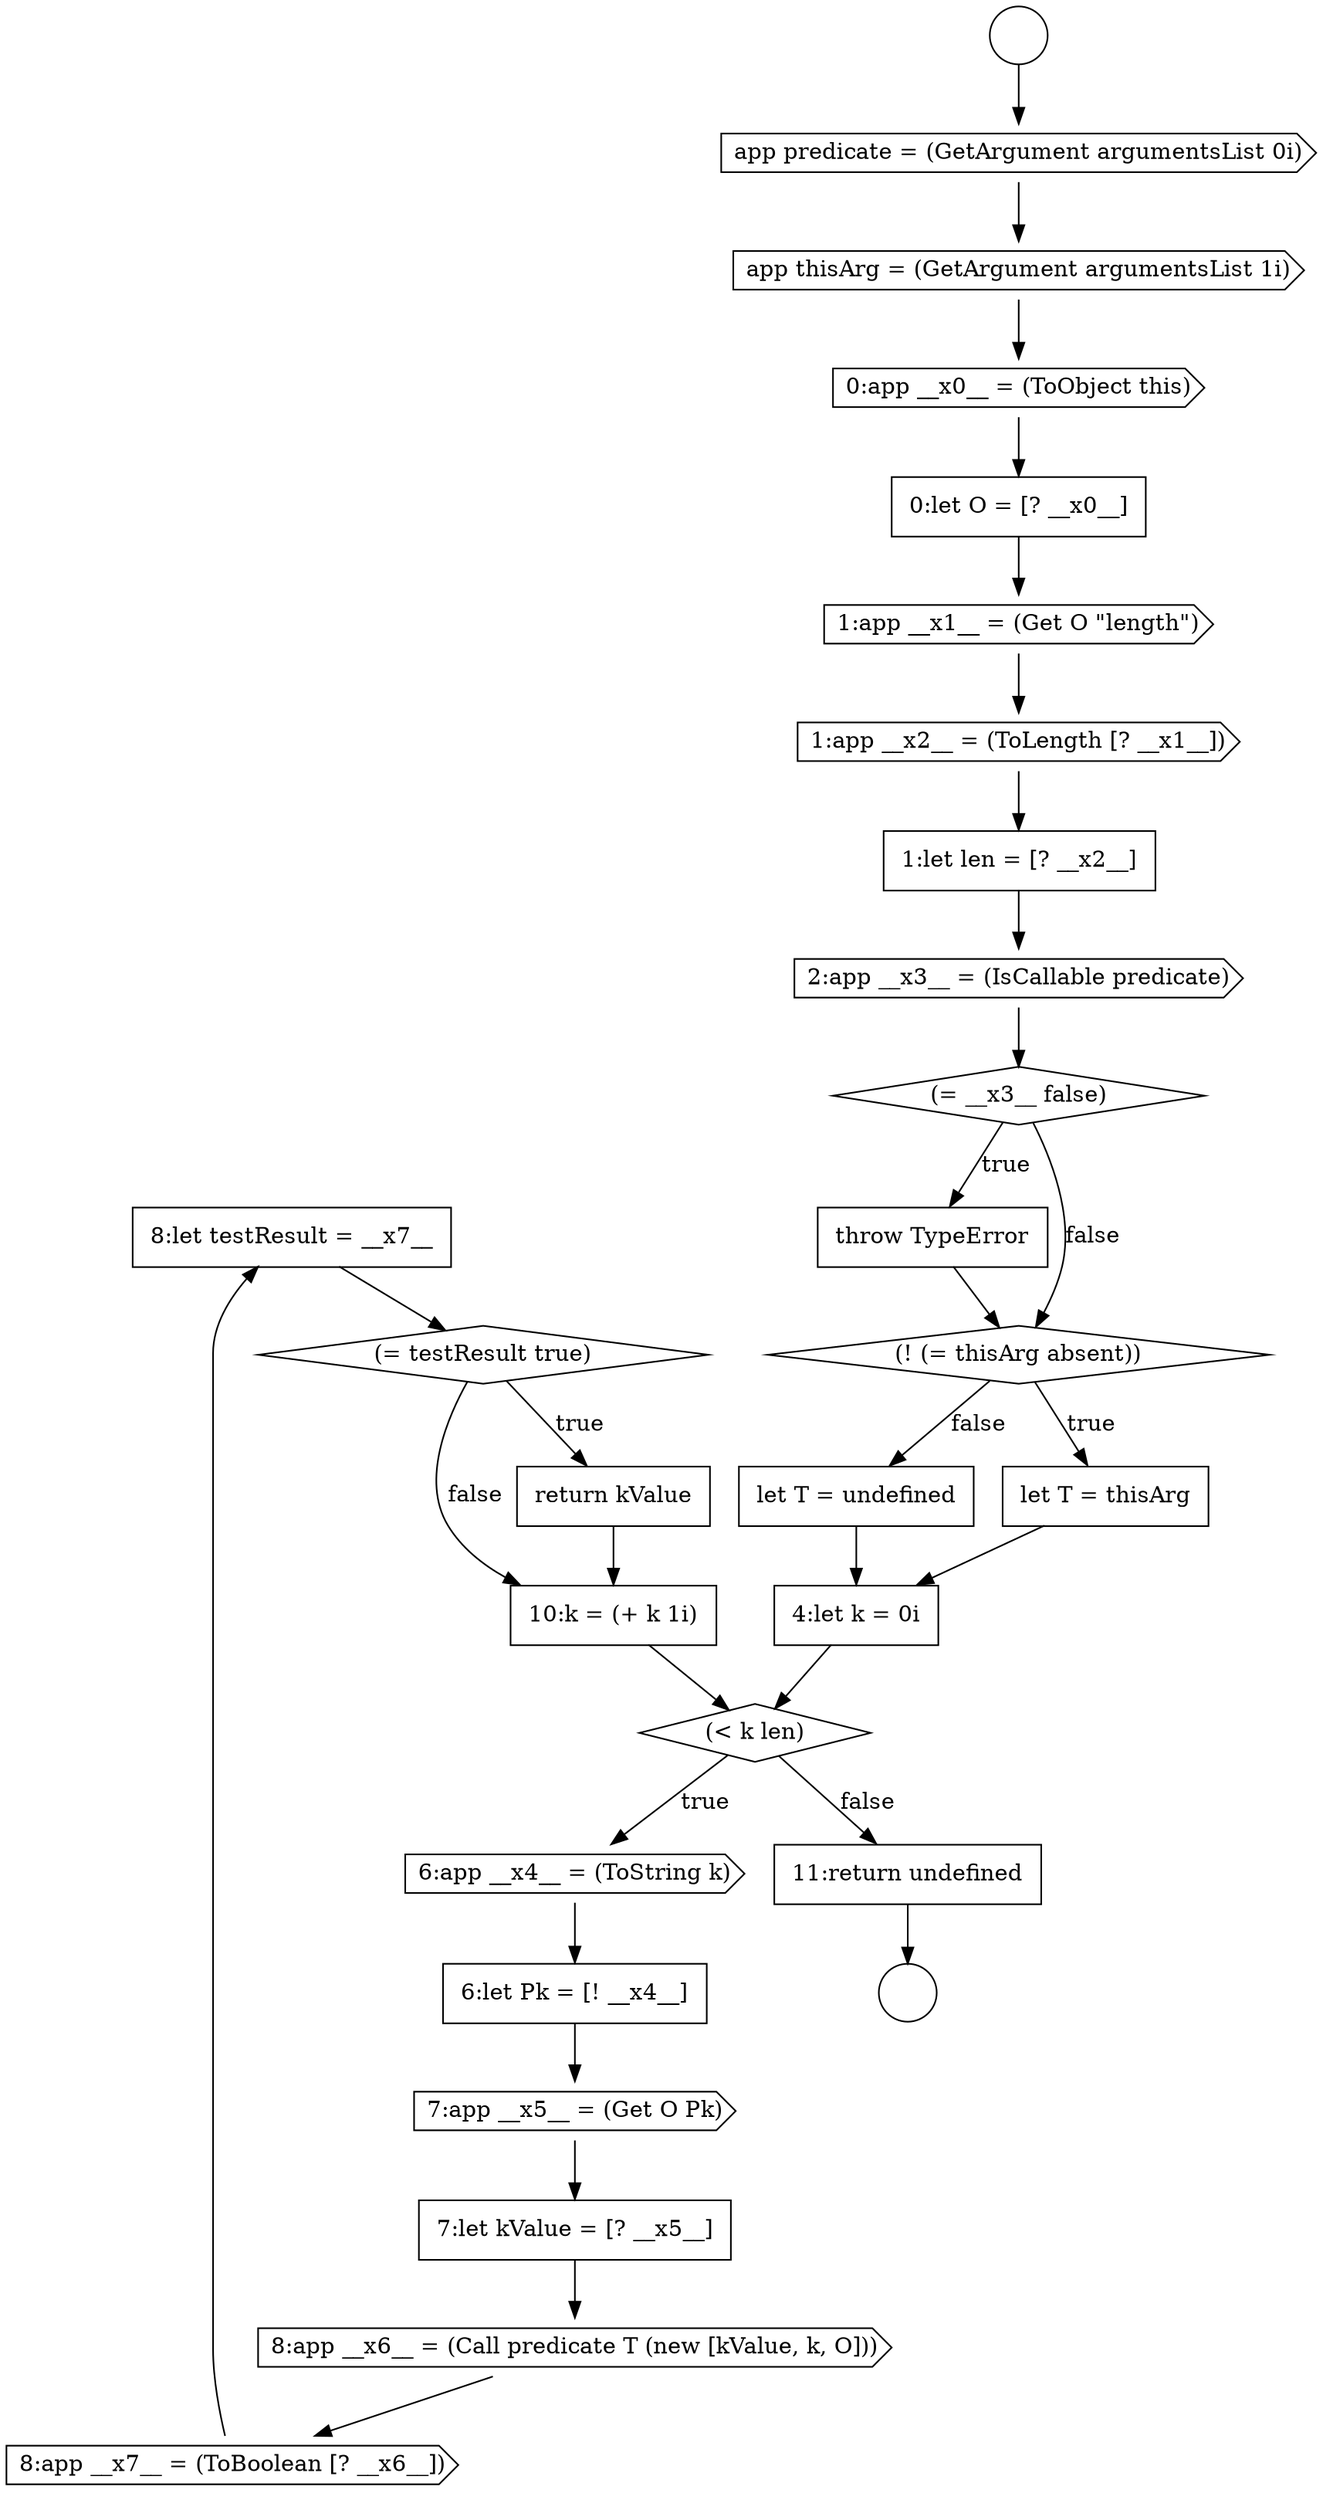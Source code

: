 digraph {
  node14885 [shape=none, margin=0, label=<<font color="black">
    <table border="0" cellborder="1" cellspacing="0" cellpadding="10">
      <tr><td align="left">8:let testResult = __x7__</td></tr>
    </table>
  </font>> color="black" fillcolor="white" style=filled]
  node14871 [shape=cds, label=<<font color="black">2:app __x3__ = (IsCallable predicate)</font>> color="black" fillcolor="white" style=filled]
  node14864 [shape=cds, label=<<font color="black">app predicate = (GetArgument argumentsList 0i)</font>> color="black" fillcolor="white" style=filled]
  node14881 [shape=cds, label=<<font color="black">7:app __x5__ = (Get O Pk)</font>> color="black" fillcolor="white" style=filled]
  node14874 [shape=diamond, label=<<font color="black">(! (= thisArg absent))</font>> color="black" fillcolor="white" style=filled]
  node14879 [shape=cds, label=<<font color="black">6:app __x4__ = (ToString k)</font>> color="black" fillcolor="white" style=filled]
  node14870 [shape=none, margin=0, label=<<font color="black">
    <table border="0" cellborder="1" cellspacing="0" cellpadding="10">
      <tr><td align="left">1:let len = [? __x2__]</td></tr>
    </table>
  </font>> color="black" fillcolor="white" style=filled]
  node14889 [shape=none, margin=0, label=<<font color="black">
    <table border="0" cellborder="1" cellspacing="0" cellpadding="10">
      <tr><td align="left">11:return undefined</td></tr>
    </table>
  </font>> color="black" fillcolor="white" style=filled]
  node14866 [shape=cds, label=<<font color="black">0:app __x0__ = (ToObject this)</font>> color="black" fillcolor="white" style=filled]
  node14882 [shape=none, margin=0, label=<<font color="black">
    <table border="0" cellborder="1" cellspacing="0" cellpadding="10">
      <tr><td align="left">7:let kValue = [? __x5__]</td></tr>
    </table>
  </font>> color="black" fillcolor="white" style=filled]
  node14875 [shape=none, margin=0, label=<<font color="black">
    <table border="0" cellborder="1" cellspacing="0" cellpadding="10">
      <tr><td align="left">let T = thisArg</td></tr>
    </table>
  </font>> color="black" fillcolor="white" style=filled]
  node14886 [shape=diamond, label=<<font color="black">(= testResult true)</font>> color="black" fillcolor="white" style=filled]
  node14869 [shape=cds, label=<<font color="black">1:app __x2__ = (ToLength [? __x1__])</font>> color="black" fillcolor="white" style=filled]
  node14887 [shape=none, margin=0, label=<<font color="black">
    <table border="0" cellborder="1" cellspacing="0" cellpadding="10">
      <tr><td align="left">return kValue</td></tr>
    </table>
  </font>> color="black" fillcolor="white" style=filled]
  node14883 [shape=cds, label=<<font color="black">8:app __x6__ = (Call predicate T (new [kValue, k, O]))</font>> color="black" fillcolor="white" style=filled]
  node14868 [shape=cds, label=<<font color="black">1:app __x1__ = (Get O &quot;length&quot;)</font>> color="black" fillcolor="white" style=filled]
  node14872 [shape=diamond, label=<<font color="black">(= __x3__ false)</font>> color="black" fillcolor="white" style=filled]
  node14888 [shape=none, margin=0, label=<<font color="black">
    <table border="0" cellborder="1" cellspacing="0" cellpadding="10">
      <tr><td align="left">10:k = (+ k 1i)</td></tr>
    </table>
  </font>> color="black" fillcolor="white" style=filled]
  node14873 [shape=none, margin=0, label=<<font color="black">
    <table border="0" cellborder="1" cellspacing="0" cellpadding="10">
      <tr><td align="left">throw TypeError</td></tr>
    </table>
  </font>> color="black" fillcolor="white" style=filled]
  node14880 [shape=none, margin=0, label=<<font color="black">
    <table border="0" cellborder="1" cellspacing="0" cellpadding="10">
      <tr><td align="left">6:let Pk = [! __x4__]</td></tr>
    </table>
  </font>> color="black" fillcolor="white" style=filled]
  node14867 [shape=none, margin=0, label=<<font color="black">
    <table border="0" cellborder="1" cellspacing="0" cellpadding="10">
      <tr><td align="left">0:let O = [? __x0__]</td></tr>
    </table>
  </font>> color="black" fillcolor="white" style=filled]
  node14878 [shape=diamond, label=<<font color="black">(&lt; k len)</font>> color="black" fillcolor="white" style=filled]
  node14865 [shape=cds, label=<<font color="black">app thisArg = (GetArgument argumentsList 1i)</font>> color="black" fillcolor="white" style=filled]
  node14876 [shape=none, margin=0, label=<<font color="black">
    <table border="0" cellborder="1" cellspacing="0" cellpadding="10">
      <tr><td align="left">let T = undefined</td></tr>
    </table>
  </font>> color="black" fillcolor="white" style=filled]
  node14877 [shape=none, margin=0, label=<<font color="black">
    <table border="0" cellborder="1" cellspacing="0" cellpadding="10">
      <tr><td align="left">4:let k = 0i</td></tr>
    </table>
  </font>> color="black" fillcolor="white" style=filled]
  node14862 [shape=circle label=" " color="black" fillcolor="white" style=filled]
  node14863 [shape=circle label=" " color="black" fillcolor="white" style=filled]
  node14884 [shape=cds, label=<<font color="black">8:app __x7__ = (ToBoolean [? __x6__])</font>> color="black" fillcolor="white" style=filled]
  node14870 -> node14871 [ color="black"]
  node14887 -> node14888 [ color="black"]
  node14879 -> node14880 [ color="black"]
  node14867 -> node14868 [ color="black"]
  node14878 -> node14879 [label=<<font color="black">true</font>> color="black"]
  node14878 -> node14889 [label=<<font color="black">false</font>> color="black"]
  node14864 -> node14865 [ color="black"]
  node14875 -> node14877 [ color="black"]
  node14866 -> node14867 [ color="black"]
  node14882 -> node14883 [ color="black"]
  node14871 -> node14872 [ color="black"]
  node14888 -> node14878 [ color="black"]
  node14884 -> node14885 [ color="black"]
  node14881 -> node14882 [ color="black"]
  node14889 -> node14863 [ color="black"]
  node14874 -> node14875 [label=<<font color="black">true</font>> color="black"]
  node14874 -> node14876 [label=<<font color="black">false</font>> color="black"]
  node14880 -> node14881 [ color="black"]
  node14865 -> node14866 [ color="black"]
  node14876 -> node14877 [ color="black"]
  node14862 -> node14864 [ color="black"]
  node14868 -> node14869 [ color="black"]
  node14872 -> node14873 [label=<<font color="black">true</font>> color="black"]
  node14872 -> node14874 [label=<<font color="black">false</font>> color="black"]
  node14869 -> node14870 [ color="black"]
  node14877 -> node14878 [ color="black"]
  node14873 -> node14874 [ color="black"]
  node14885 -> node14886 [ color="black"]
  node14883 -> node14884 [ color="black"]
  node14886 -> node14887 [label=<<font color="black">true</font>> color="black"]
  node14886 -> node14888 [label=<<font color="black">false</font>> color="black"]
}
